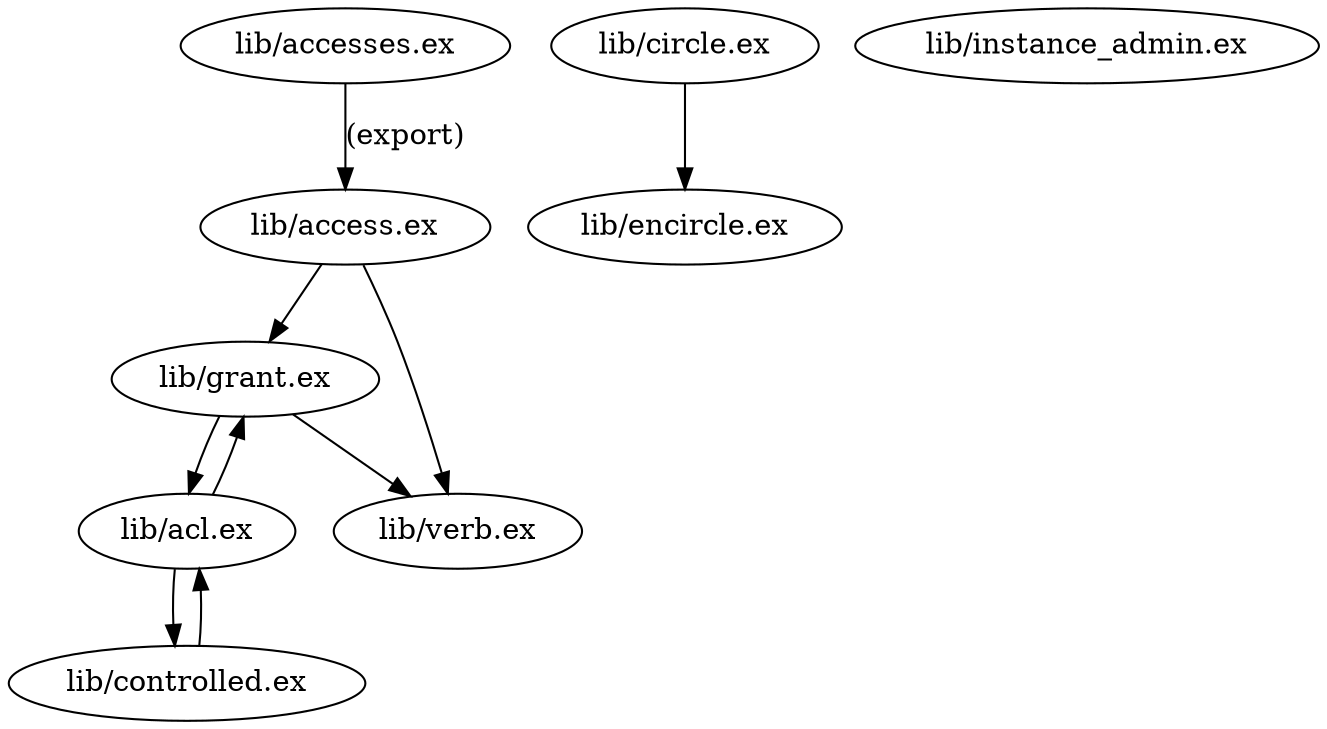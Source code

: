 digraph "xref graph" {
  "lib/access.ex"
  "lib/access.ex" -> "lib/grant.ex"
  "lib/grant.ex" -> "lib/acl.ex"
  "lib/acl.ex" -> "lib/controlled.ex"
  "lib/controlled.ex" -> "lib/acl.ex"
  "lib/acl.ex" -> "lib/grant.ex"
  "lib/grant.ex" -> "lib/verb.ex"
  "lib/access.ex" -> "lib/verb.ex"
  "lib/accesses.ex"
  "lib/accesses.ex" -> "lib/access.ex" [label="(export)"]
  "lib/acl.ex"
  "lib/circle.ex"
  "lib/circle.ex" -> "lib/encircle.ex"
  "lib/controlled.ex"
  "lib/encircle.ex"
  "lib/grant.ex"
  "lib/instance_admin.ex"
  "lib/verb.ex"
}
